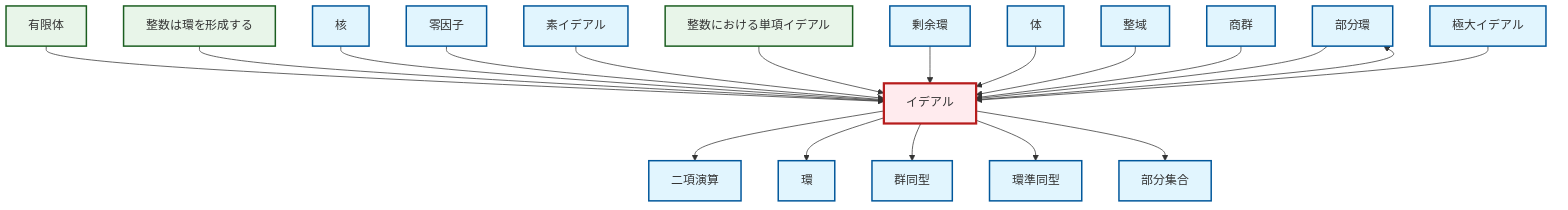 graph TD
    classDef definition fill:#e1f5fe,stroke:#01579b,stroke-width:2px
    classDef theorem fill:#f3e5f5,stroke:#4a148c,stroke-width:2px
    classDef axiom fill:#fff3e0,stroke:#e65100,stroke-width:2px
    classDef example fill:#e8f5e9,stroke:#1b5e20,stroke-width:2px
    classDef current fill:#ffebee,stroke:#b71c1c,stroke-width:3px
    def-subring["部分環"]:::definition
    def-prime-ideal["素イデアル"]:::definition
    def-kernel["核"]:::definition
    def-isomorphism["群同型"]:::definition
    def-maximal-ideal["極大イデアル"]:::definition
    ex-principal-ideal["整数における単項イデアル"]:::example
    def-ring-homomorphism["環準同型"]:::definition
    def-quotient-ring["剰余環"]:::definition
    def-ideal["イデアル"]:::definition
    ex-finite-field["有限体"]:::example
    def-integral-domain["整域"]:::definition
    def-field["体"]:::definition
    def-subset["部分集合"]:::definition
    ex-integers-ring["整数は環を形成する"]:::example
    def-quotient-group["商群"]:::definition
    def-binary-operation["二項演算"]:::definition
    def-ring["環"]:::definition
    def-zero-divisor["零因子"]:::definition
    def-ideal --> def-binary-operation
    def-ideal --> def-ring
    ex-finite-field --> def-ideal
    def-ideal --> def-subring
    ex-integers-ring --> def-ideal
    def-kernel --> def-ideal
    def-zero-divisor --> def-ideal
    def-prime-ideal --> def-ideal
    ex-principal-ideal --> def-ideal
    def-quotient-ring --> def-ideal
    def-field --> def-ideal
    def-ideal --> def-isomorphism
    def-integral-domain --> def-ideal
    def-ideal --> def-ring-homomorphism
    def-subring --> def-ideal
    def-ideal --> def-subset
    def-quotient-group --> def-ideal
    def-maximal-ideal --> def-ideal
    class def-ideal current